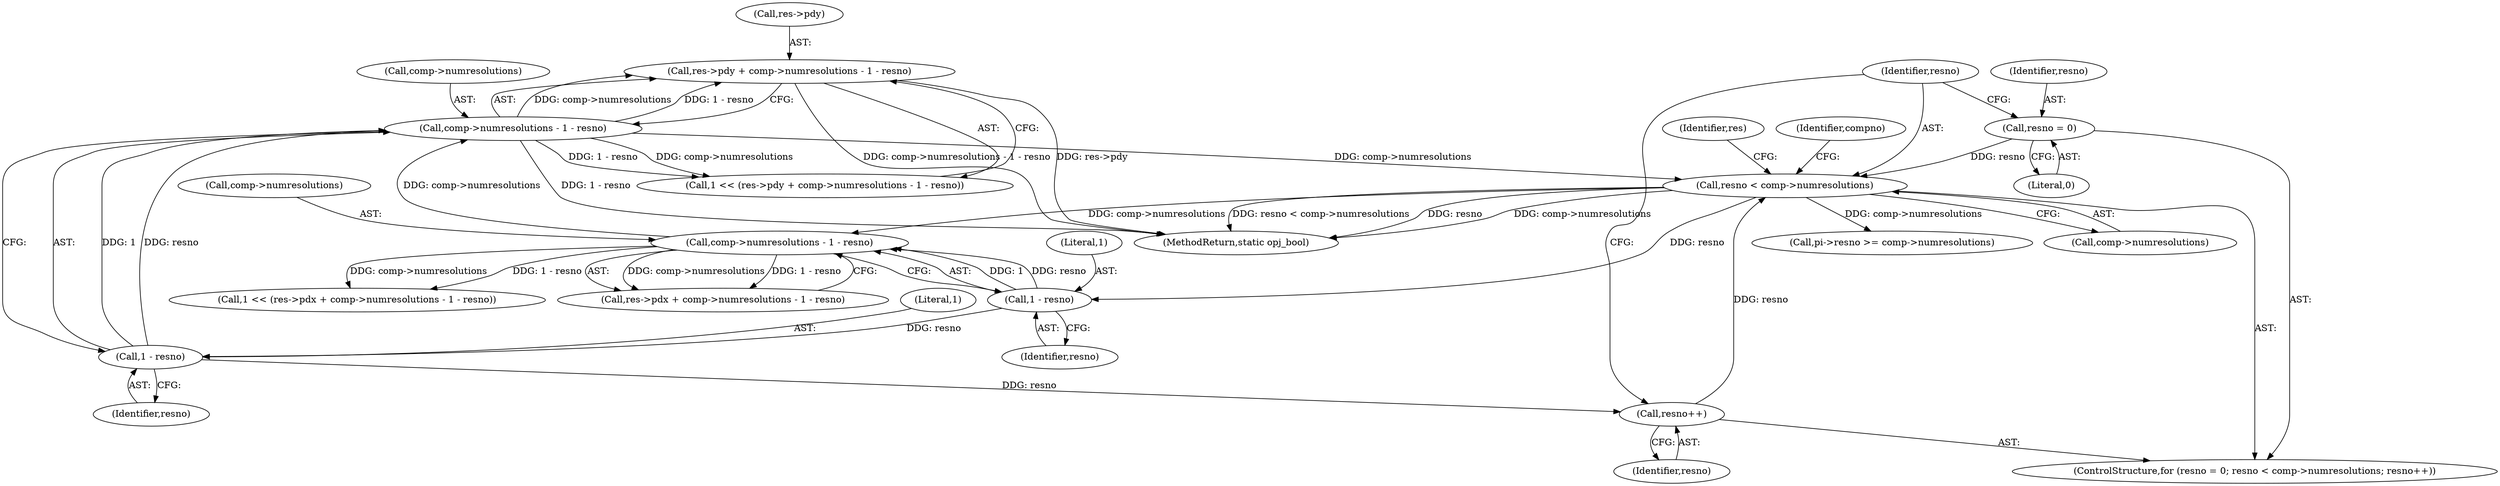 digraph "0_openjpeg_c277159986c80142180fbe5efb256bbf3bdf3edc_3@pointer" {
"1000212" [label="(Call,res->pdy + comp->numresolutions - 1 - resno)"];
"1000216" [label="(Call,comp->numresolutions - 1 - resno)"];
"1000197" [label="(Call,comp->numresolutions - 1 - resno)"];
"1000167" [label="(Call,resno < comp->numresolutions)"];
"1000172" [label="(Call,resno++)"];
"1000220" [label="(Call,1 - resno)"];
"1000201" [label="(Call,1 - resno)"];
"1000164" [label="(Call,resno = 0)"];
"1000166" [label="(Literal,0)"];
"1000217" [label="(Call,comp->numresolutions)"];
"1000198" [label="(Call,comp->numresolutions)"];
"1000197" [label="(Call,comp->numresolutions - 1 - resno)"];
"1000163" [label="(ControlStructure,for (resno = 0; resno < comp->numresolutions; resno++))"];
"1000191" [label="(Call,1 << (res->pdx + comp->numresolutions - 1 - resno))"];
"1000433" [label="(Call,pi->resno >= comp->numresolutions)"];
"1000201" [label="(Call,1 - resno)"];
"1000213" [label="(Call,res->pdy)"];
"1000169" [label="(Call,comp->numresolutions)"];
"1000203" [label="(Identifier,resno)"];
"1000216" [label="(Call,comp->numresolutions - 1 - resno)"];
"1000165" [label="(Identifier,resno)"];
"1000168" [label="(Identifier,resno)"];
"1000167" [label="(Call,resno < comp->numresolutions)"];
"1000783" [label="(MethodReturn,static opj_bool)"];
"1000210" [label="(Call,1 << (res->pdy + comp->numresolutions - 1 - resno))"];
"1000164" [label="(Call,resno = 0)"];
"1000178" [label="(Identifier,res)"];
"1000172" [label="(Call,resno++)"];
"1000222" [label="(Identifier,resno)"];
"1000173" [label="(Identifier,resno)"];
"1000220" [label="(Call,1 - resno)"];
"1000153" [label="(Identifier,compno)"];
"1000193" [label="(Call,res->pdx + comp->numresolutions - 1 - resno)"];
"1000212" [label="(Call,res->pdy + comp->numresolutions - 1 - resno)"];
"1000221" [label="(Literal,1)"];
"1000202" [label="(Literal,1)"];
"1000212" -> "1000210"  [label="AST: "];
"1000212" -> "1000216"  [label="CFG: "];
"1000213" -> "1000212"  [label="AST: "];
"1000216" -> "1000212"  [label="AST: "];
"1000210" -> "1000212"  [label="CFG: "];
"1000212" -> "1000783"  [label="DDG: comp->numresolutions - 1 - resno"];
"1000212" -> "1000783"  [label="DDG: res->pdy"];
"1000216" -> "1000212"  [label="DDG: comp->numresolutions"];
"1000216" -> "1000212"  [label="DDG: 1 - resno"];
"1000216" -> "1000220"  [label="CFG: "];
"1000217" -> "1000216"  [label="AST: "];
"1000220" -> "1000216"  [label="AST: "];
"1000216" -> "1000783"  [label="DDG: 1 - resno"];
"1000216" -> "1000167"  [label="DDG: comp->numresolutions"];
"1000216" -> "1000210"  [label="DDG: comp->numresolutions"];
"1000216" -> "1000210"  [label="DDG: 1 - resno"];
"1000197" -> "1000216"  [label="DDG: comp->numresolutions"];
"1000220" -> "1000216"  [label="DDG: 1"];
"1000220" -> "1000216"  [label="DDG: resno"];
"1000197" -> "1000193"  [label="AST: "];
"1000197" -> "1000201"  [label="CFG: "];
"1000198" -> "1000197"  [label="AST: "];
"1000201" -> "1000197"  [label="AST: "];
"1000193" -> "1000197"  [label="CFG: "];
"1000197" -> "1000191"  [label="DDG: comp->numresolutions"];
"1000197" -> "1000191"  [label="DDG: 1 - resno"];
"1000197" -> "1000193"  [label="DDG: comp->numresolutions"];
"1000197" -> "1000193"  [label="DDG: 1 - resno"];
"1000167" -> "1000197"  [label="DDG: comp->numresolutions"];
"1000201" -> "1000197"  [label="DDG: 1"];
"1000201" -> "1000197"  [label="DDG: resno"];
"1000167" -> "1000163"  [label="AST: "];
"1000167" -> "1000169"  [label="CFG: "];
"1000168" -> "1000167"  [label="AST: "];
"1000169" -> "1000167"  [label="AST: "];
"1000178" -> "1000167"  [label="CFG: "];
"1000153" -> "1000167"  [label="CFG: "];
"1000167" -> "1000783"  [label="DDG: resno"];
"1000167" -> "1000783"  [label="DDG: comp->numresolutions"];
"1000167" -> "1000783"  [label="DDG: resno < comp->numresolutions"];
"1000172" -> "1000167"  [label="DDG: resno"];
"1000164" -> "1000167"  [label="DDG: resno"];
"1000167" -> "1000201"  [label="DDG: resno"];
"1000167" -> "1000433"  [label="DDG: comp->numresolutions"];
"1000172" -> "1000163"  [label="AST: "];
"1000172" -> "1000173"  [label="CFG: "];
"1000173" -> "1000172"  [label="AST: "];
"1000168" -> "1000172"  [label="CFG: "];
"1000220" -> "1000172"  [label="DDG: resno"];
"1000220" -> "1000222"  [label="CFG: "];
"1000221" -> "1000220"  [label="AST: "];
"1000222" -> "1000220"  [label="AST: "];
"1000201" -> "1000220"  [label="DDG: resno"];
"1000201" -> "1000203"  [label="CFG: "];
"1000202" -> "1000201"  [label="AST: "];
"1000203" -> "1000201"  [label="AST: "];
"1000164" -> "1000163"  [label="AST: "];
"1000164" -> "1000166"  [label="CFG: "];
"1000165" -> "1000164"  [label="AST: "];
"1000166" -> "1000164"  [label="AST: "];
"1000168" -> "1000164"  [label="CFG: "];
}
